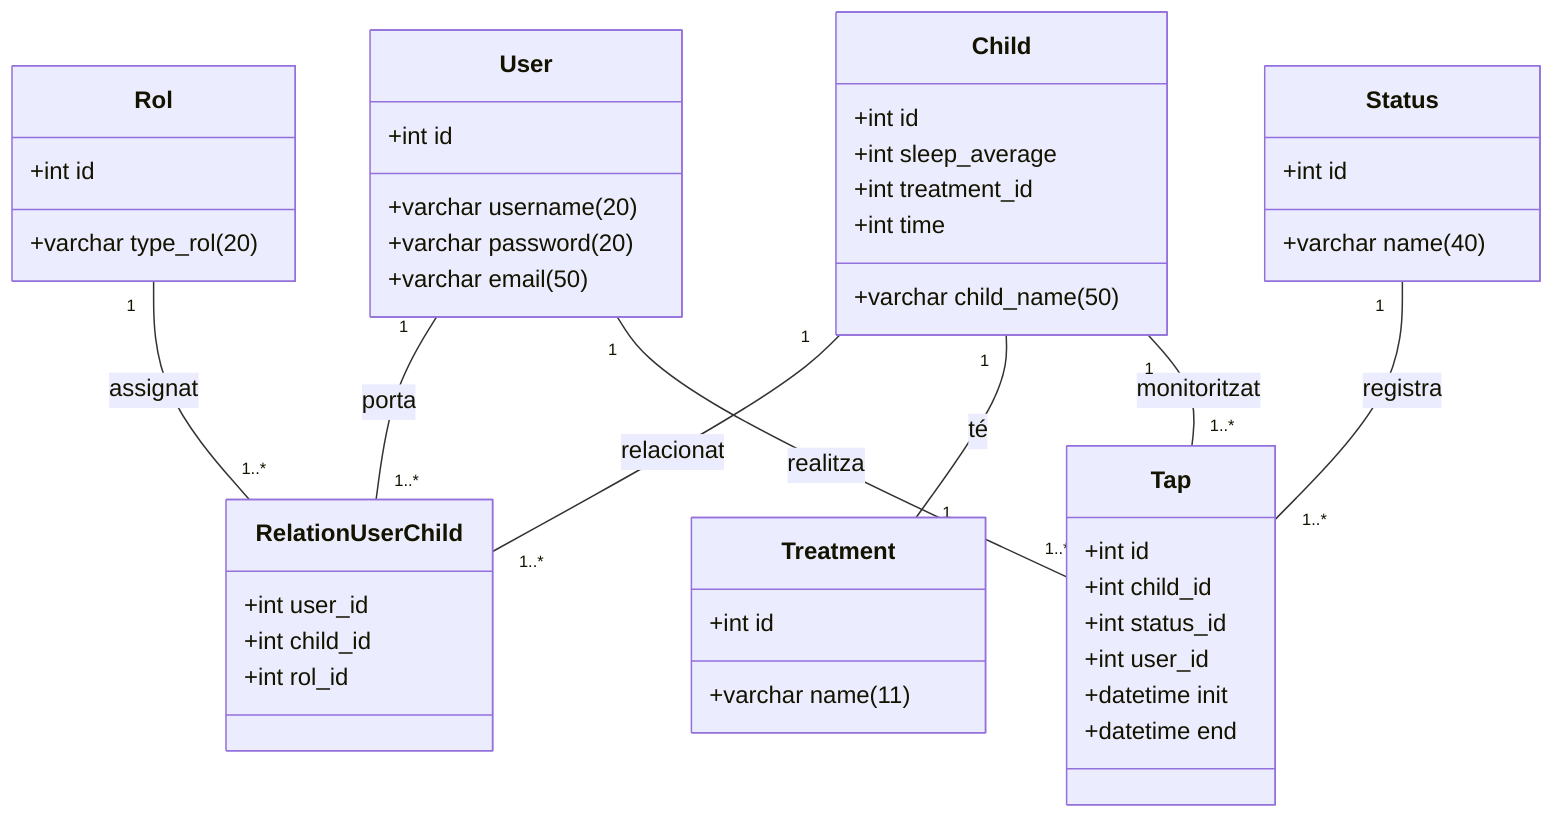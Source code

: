 classDiagram
class User {
+int id
+varchar username(20)
+varchar password(20)
+varchar email(50)
}

class Rol {
+int id
+varchar type_rol(20)
}

class RelationUserChild {
+int user_id
+int child_id
+int rol_id
}

class Child {
+int id
+varchar child_name(50)
+int sleep_average
+int treatment_id
+int time
}

class Treatment {
+int id
+varchar name(11)
}

class Status {
+int id
+varchar name(40)
}

class Tap {
+int id
+int child_id
+int status_id
+int user_id
+datetime init
+datetime end
}

User "1" -- "1..*" RelationUserChild : porta
Child "1" -- "1..*" RelationUserChild : relacionat
Rol "1" -- "1..*" RelationUserChild : assignat
Child "1" -- "1" Treatment : té
Child "1" -- "1..*" Tap : monitoritzat
Status "1" -- "1..*" Tap : registra
User "1" -- "1..*" Tap : realitza